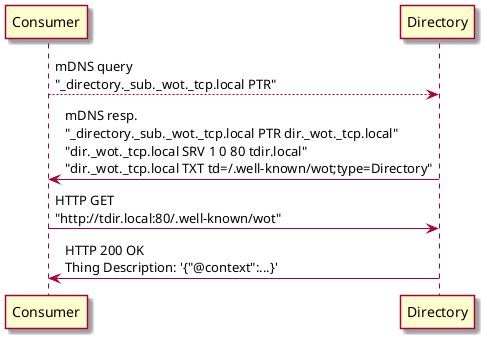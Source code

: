 @startuml
skin rose
skinparam defaultFontName "Noto Sans"
participant "Consumer" as Consumer
participant "Directory" as Directory

Consumer --> Directory : mDNS query\n"_directory._sub._wot._tcp.local PTR"
Directory ->  Consumer : mDNS resp.\n"_directory._sub._wot._tcp.local PTR dir._wot._tcp.local"\n"dir._wot._tcp.local SRV 1 0 80 tdir.local"\n"dir._wot._tcp.local TXT td=/.well-known/wot;type=Directory"
Consumer -> Directory  : HTTP GET\n"http://tdir.local:80/.well-known/wot"
Directory ->  Consumer : HTTP 200 OK\nThing Description: '{"@context":...}'
@enduml